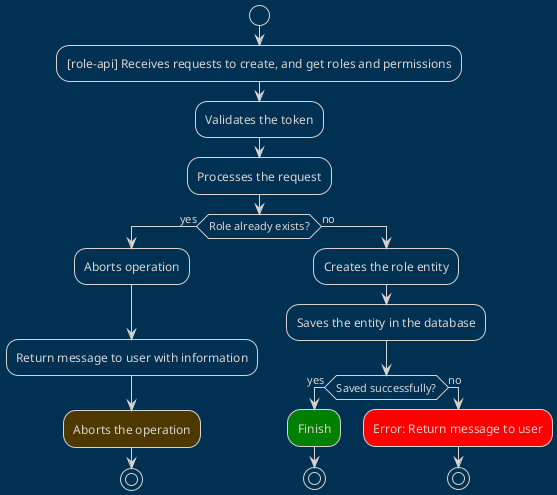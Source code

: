 @startuml
!theme blueprint

start
:[role-api] Receives requests to create, and get roles and permissions;
:Validates the token;
:Processes the request;

if (Role already exists?) then (yes)
    :Aborts operation;
        label abort
        :Return message to user with information;
        #4d3900:Aborts the operation;
        stop
else (no)
    :Creates the role entity;
    :Saves the entity in the database;
    if (Saved successfully?) then (yes)
        #green:Finish;
        stop
    else (no)
        #red:Error: Return message to user;
        stop
    endif
endif

@enduml
